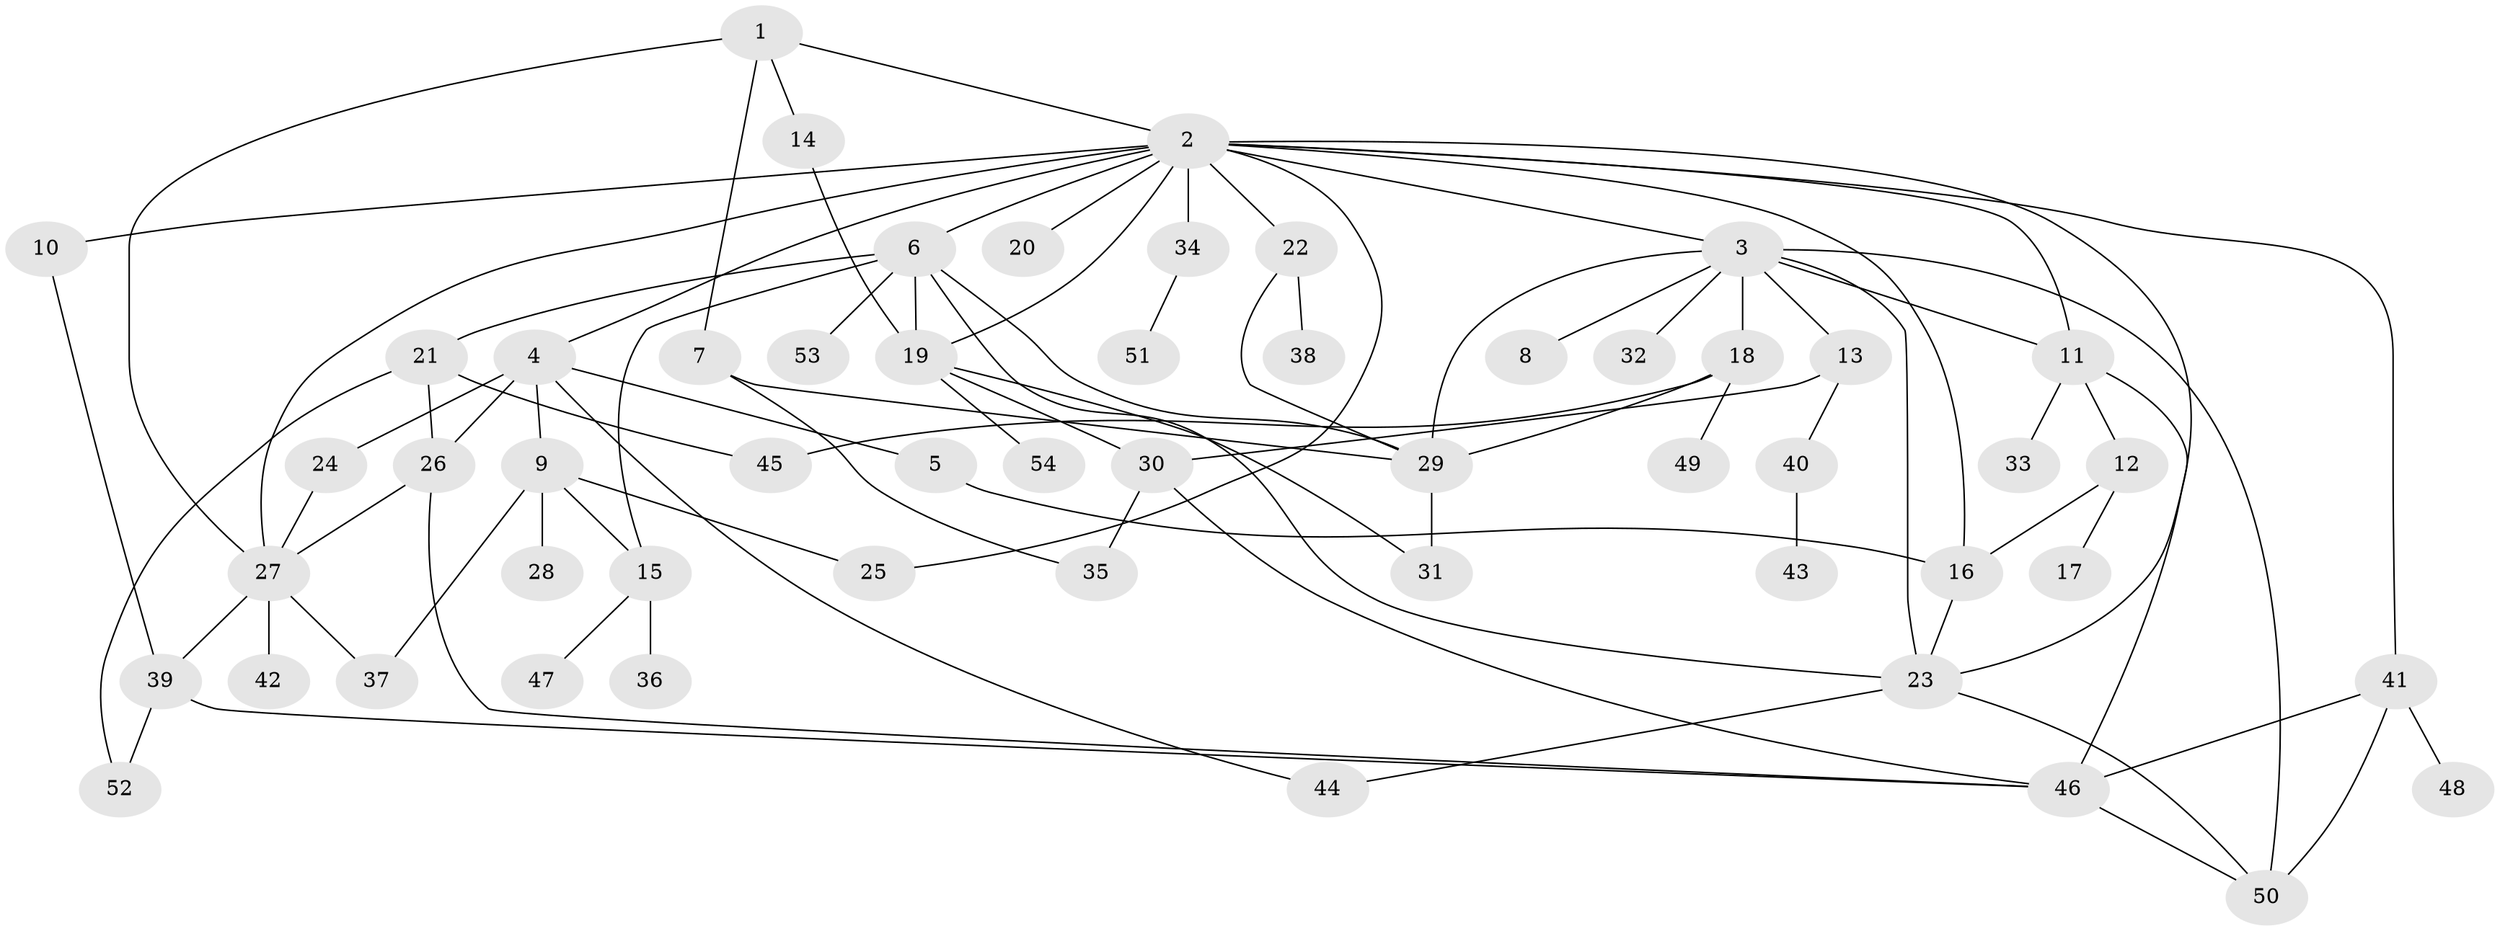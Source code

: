 // coarse degree distribution, {5: 0.08571428571428572, 19: 0.02857142857142857, 6: 0.11428571428571428, 4: 0.08571428571428572, 1: 0.34285714285714286, 2: 0.17142857142857143, 3: 0.08571428571428572, 8: 0.05714285714285714, 7: 0.02857142857142857}
// Generated by graph-tools (version 1.1) at 2025/41/03/06/25 10:41:47]
// undirected, 54 vertices, 86 edges
graph export_dot {
graph [start="1"]
  node [color=gray90,style=filled];
  1;
  2;
  3;
  4;
  5;
  6;
  7;
  8;
  9;
  10;
  11;
  12;
  13;
  14;
  15;
  16;
  17;
  18;
  19;
  20;
  21;
  22;
  23;
  24;
  25;
  26;
  27;
  28;
  29;
  30;
  31;
  32;
  33;
  34;
  35;
  36;
  37;
  38;
  39;
  40;
  41;
  42;
  43;
  44;
  45;
  46;
  47;
  48;
  49;
  50;
  51;
  52;
  53;
  54;
  1 -- 2;
  1 -- 7;
  1 -- 14;
  1 -- 27;
  2 -- 3;
  2 -- 4;
  2 -- 6;
  2 -- 10;
  2 -- 11;
  2 -- 16;
  2 -- 19;
  2 -- 20;
  2 -- 22;
  2 -- 23;
  2 -- 25;
  2 -- 27;
  2 -- 34;
  2 -- 41;
  3 -- 8;
  3 -- 11;
  3 -- 13;
  3 -- 18;
  3 -- 23;
  3 -- 29;
  3 -- 32;
  3 -- 50;
  4 -- 5;
  4 -- 9;
  4 -- 24;
  4 -- 26;
  4 -- 44;
  5 -- 16;
  6 -- 15;
  6 -- 19;
  6 -- 21;
  6 -- 23;
  6 -- 29;
  6 -- 53;
  7 -- 29;
  7 -- 35;
  9 -- 15;
  9 -- 25;
  9 -- 28;
  9 -- 37;
  10 -- 39;
  11 -- 12;
  11 -- 33;
  11 -- 46;
  12 -- 16;
  12 -- 17;
  13 -- 30;
  13 -- 40;
  14 -- 19;
  15 -- 36;
  15 -- 47;
  16 -- 23;
  18 -- 29;
  18 -- 45;
  18 -- 49;
  19 -- 30;
  19 -- 31;
  19 -- 54;
  21 -- 26;
  21 -- 45;
  21 -- 52;
  22 -- 29;
  22 -- 38;
  23 -- 44;
  23 -- 50;
  24 -- 27;
  26 -- 27;
  26 -- 46;
  27 -- 37;
  27 -- 39;
  27 -- 42;
  29 -- 31;
  30 -- 35;
  30 -- 46;
  34 -- 51;
  39 -- 46;
  39 -- 52;
  40 -- 43;
  41 -- 46;
  41 -- 48;
  41 -- 50;
  46 -- 50;
}
